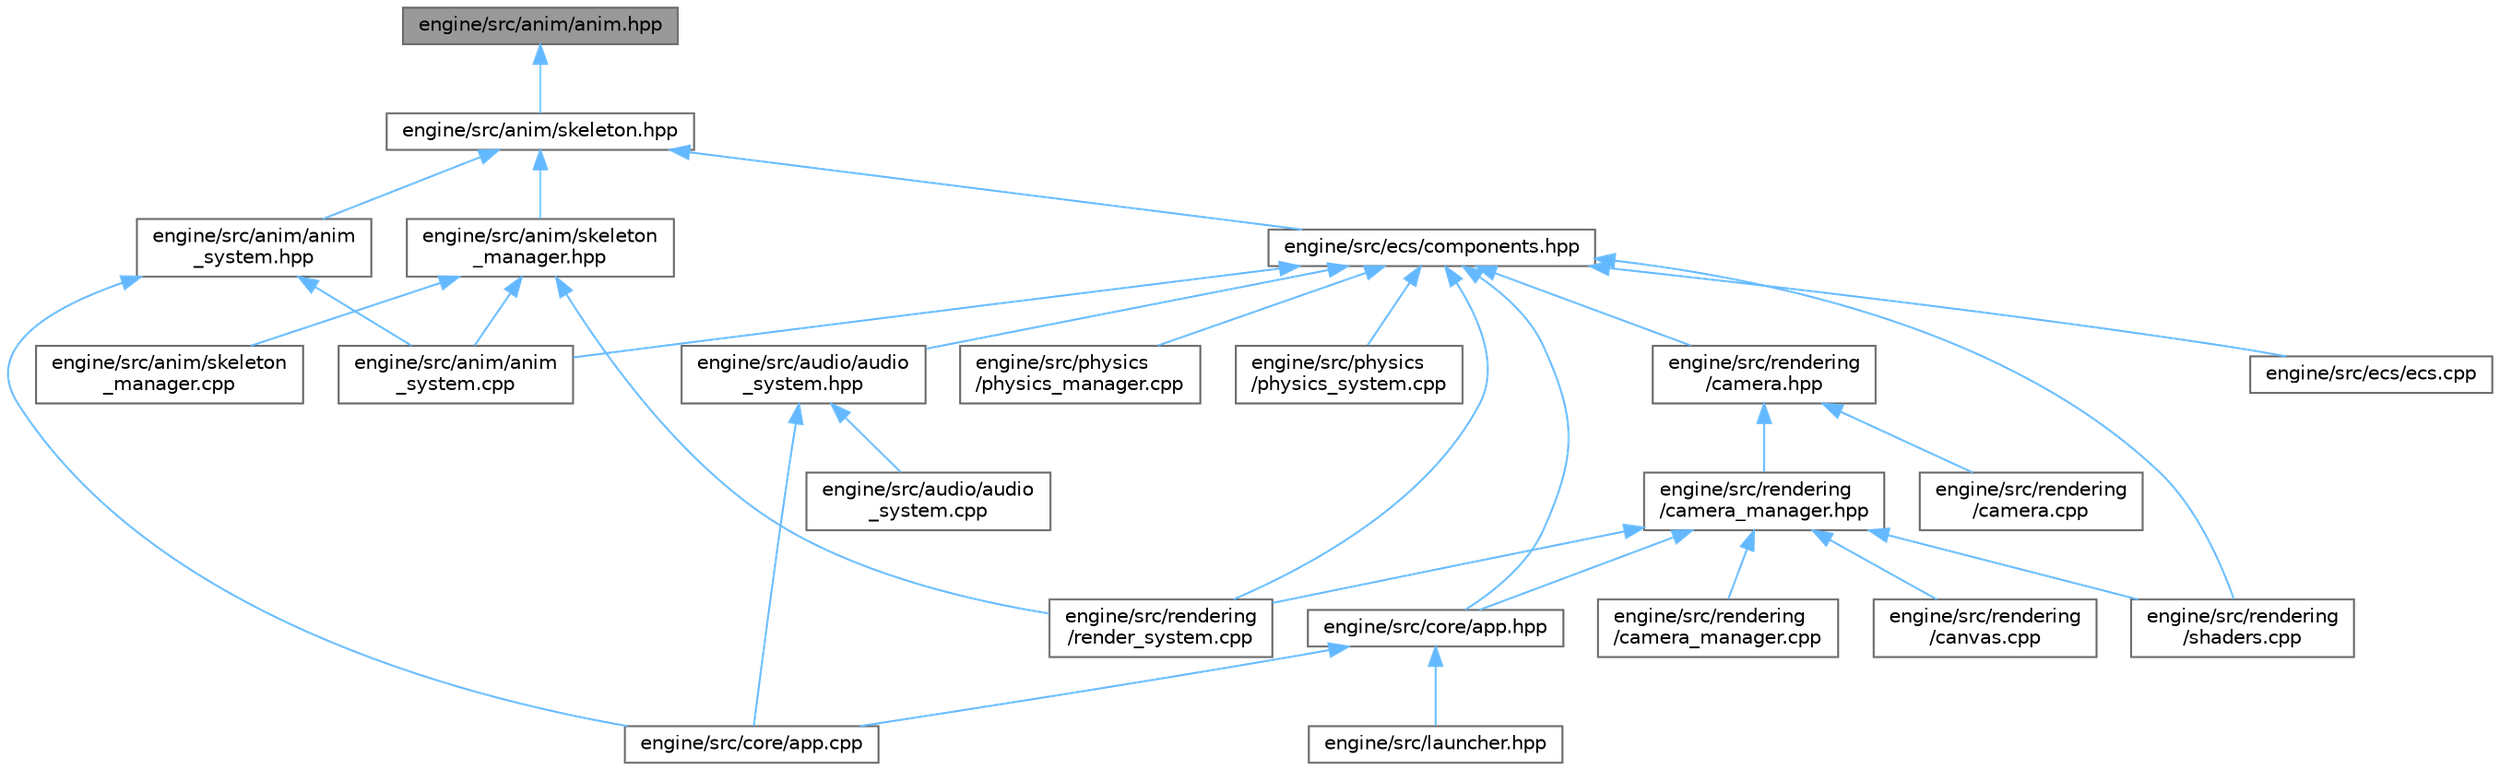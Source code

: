 digraph "engine/src/anim/anim.hpp"
{
 // LATEX_PDF_SIZE
  bgcolor="transparent";
  edge [fontname=Helvetica,fontsize=10,labelfontname=Helvetica,labelfontsize=10];
  node [fontname=Helvetica,fontsize=10,shape=box,height=0.2,width=0.4];
  Node1 [id="Node000001",label="engine/src/anim/anim.hpp",height=0.2,width=0.4,color="gray40", fillcolor="grey60", style="filled", fontcolor="black",tooltip=" "];
  Node1 -> Node2 [id="edge59_Node000001_Node000002",dir="back",color="steelblue1",style="solid",tooltip=" "];
  Node2 [id="Node000002",label="engine/src/anim/skeleton.hpp",height=0.2,width=0.4,color="grey40", fillcolor="white", style="filled",URL="$skeleton_8hpp.html",tooltip=" "];
  Node2 -> Node3 [id="edge60_Node000002_Node000003",dir="back",color="steelblue1",style="solid",tooltip=" "];
  Node3 [id="Node000003",label="engine/src/anim/anim\l_system.hpp",height=0.2,width=0.4,color="grey40", fillcolor="white", style="filled",URL="$anim__system_8hpp.html",tooltip=" "];
  Node3 -> Node4 [id="edge61_Node000003_Node000004",dir="back",color="steelblue1",style="solid",tooltip=" "];
  Node4 [id="Node000004",label="engine/src/anim/anim\l_system.cpp",height=0.2,width=0.4,color="grey40", fillcolor="white", style="filled",URL="$anim__system_8cpp.html",tooltip=" "];
  Node3 -> Node5 [id="edge62_Node000003_Node000005",dir="back",color="steelblue1",style="solid",tooltip=" "];
  Node5 [id="Node000005",label="engine/src/core/app.cpp",height=0.2,width=0.4,color="grey40", fillcolor="white", style="filled",URL="$app_8cpp.html",tooltip=" "];
  Node2 -> Node6 [id="edge63_Node000002_Node000006",dir="back",color="steelblue1",style="solid",tooltip=" "];
  Node6 [id="Node000006",label="engine/src/anim/skeleton\l_manager.hpp",height=0.2,width=0.4,color="grey40", fillcolor="white", style="filled",URL="$skeleton__manager_8hpp.html",tooltip=" "];
  Node6 -> Node4 [id="edge64_Node000006_Node000004",dir="back",color="steelblue1",style="solid",tooltip=" "];
  Node6 -> Node7 [id="edge65_Node000006_Node000007",dir="back",color="steelblue1",style="solid",tooltip=" "];
  Node7 [id="Node000007",label="engine/src/anim/skeleton\l_manager.cpp",height=0.2,width=0.4,color="grey40", fillcolor="white", style="filled",URL="$skeleton__manager_8cpp.html",tooltip=" "];
  Node6 -> Node8 [id="edge66_Node000006_Node000008",dir="back",color="steelblue1",style="solid",tooltip=" "];
  Node8 [id="Node000008",label="engine/src/rendering\l/render_system.cpp",height=0.2,width=0.4,color="grey40", fillcolor="white", style="filled",URL="$render__system_8cpp.html",tooltip=" "];
  Node2 -> Node9 [id="edge67_Node000002_Node000009",dir="back",color="steelblue1",style="solid",tooltip=" "];
  Node9 [id="Node000009",label="engine/src/ecs/components.hpp",height=0.2,width=0.4,color="grey40", fillcolor="white", style="filled",URL="$components_8hpp.html",tooltip=" "];
  Node9 -> Node4 [id="edge68_Node000009_Node000004",dir="back",color="steelblue1",style="solid",tooltip=" "];
  Node9 -> Node10 [id="edge69_Node000009_Node000010",dir="back",color="steelblue1",style="solid",tooltip=" "];
  Node10 [id="Node000010",label="engine/src/audio/audio\l_system.hpp",height=0.2,width=0.4,color="grey40", fillcolor="white", style="filled",URL="$audio__system_8hpp.html",tooltip=" "];
  Node10 -> Node11 [id="edge70_Node000010_Node000011",dir="back",color="steelblue1",style="solid",tooltip=" "];
  Node11 [id="Node000011",label="engine/src/audio/audio\l_system.cpp",height=0.2,width=0.4,color="grey40", fillcolor="white", style="filled",URL="$audio__system_8cpp.html",tooltip=" "];
  Node10 -> Node5 [id="edge71_Node000010_Node000005",dir="back",color="steelblue1",style="solid",tooltip=" "];
  Node9 -> Node12 [id="edge72_Node000009_Node000012",dir="back",color="steelblue1",style="solid",tooltip=" "];
  Node12 [id="Node000012",label="engine/src/core/app.hpp",height=0.2,width=0.4,color="grey40", fillcolor="white", style="filled",URL="$app_8hpp.html",tooltip=" "];
  Node12 -> Node5 [id="edge73_Node000012_Node000005",dir="back",color="steelblue1",style="solid",tooltip=" "];
  Node12 -> Node13 [id="edge74_Node000012_Node000013",dir="back",color="steelblue1",style="solid",tooltip=" "];
  Node13 [id="Node000013",label="engine/src/launcher.hpp",height=0.2,width=0.4,color="grey40", fillcolor="white", style="filled",URL="$launcher_8hpp.html",tooltip=" "];
  Node9 -> Node14 [id="edge75_Node000009_Node000014",dir="back",color="steelblue1",style="solid",tooltip=" "];
  Node14 [id="Node000014",label="engine/src/ecs/ecs.cpp",height=0.2,width=0.4,color="grey40", fillcolor="white", style="filled",URL="$ecs_8cpp.html",tooltip=" "];
  Node9 -> Node15 [id="edge76_Node000009_Node000015",dir="back",color="steelblue1",style="solid",tooltip=" "];
  Node15 [id="Node000015",label="engine/src/physics\l/physics_manager.cpp",height=0.2,width=0.4,color="grey40", fillcolor="white", style="filled",URL="$physics__manager_8cpp.html",tooltip=" "];
  Node9 -> Node16 [id="edge77_Node000009_Node000016",dir="back",color="steelblue1",style="solid",tooltip=" "];
  Node16 [id="Node000016",label="engine/src/physics\l/physics_system.cpp",height=0.2,width=0.4,color="grey40", fillcolor="white", style="filled",URL="$physics__system_8cpp.html",tooltip=" "];
  Node9 -> Node17 [id="edge78_Node000009_Node000017",dir="back",color="steelblue1",style="solid",tooltip=" "];
  Node17 [id="Node000017",label="engine/src/rendering\l/camera.hpp",height=0.2,width=0.4,color="grey40", fillcolor="white", style="filled",URL="$camera_8hpp.html",tooltip=" "];
  Node17 -> Node18 [id="edge79_Node000017_Node000018",dir="back",color="steelblue1",style="solid",tooltip=" "];
  Node18 [id="Node000018",label="engine/src/rendering\l/camera.cpp",height=0.2,width=0.4,color="grey40", fillcolor="white", style="filled",URL="$camera_8cpp.html",tooltip=" "];
  Node17 -> Node19 [id="edge80_Node000017_Node000019",dir="back",color="steelblue1",style="solid",tooltip=" "];
  Node19 [id="Node000019",label="engine/src/rendering\l/camera_manager.hpp",height=0.2,width=0.4,color="grey40", fillcolor="white", style="filled",URL="$camera__manager_8hpp.html",tooltip=" "];
  Node19 -> Node12 [id="edge81_Node000019_Node000012",dir="back",color="steelblue1",style="solid",tooltip=" "];
  Node19 -> Node20 [id="edge82_Node000019_Node000020",dir="back",color="steelblue1",style="solid",tooltip=" "];
  Node20 [id="Node000020",label="engine/src/rendering\l/camera_manager.cpp",height=0.2,width=0.4,color="grey40", fillcolor="white", style="filled",URL="$camera__manager_8cpp.html",tooltip=" "];
  Node19 -> Node21 [id="edge83_Node000019_Node000021",dir="back",color="steelblue1",style="solid",tooltip=" "];
  Node21 [id="Node000021",label="engine/src/rendering\l/canvas.cpp",height=0.2,width=0.4,color="grey40", fillcolor="white", style="filled",URL="$canvas_8cpp.html",tooltip=" "];
  Node19 -> Node8 [id="edge84_Node000019_Node000008",dir="back",color="steelblue1",style="solid",tooltip=" "];
  Node19 -> Node22 [id="edge85_Node000019_Node000022",dir="back",color="steelblue1",style="solid",tooltip=" "];
  Node22 [id="Node000022",label="engine/src/rendering\l/shaders.cpp",height=0.2,width=0.4,color="grey40", fillcolor="white", style="filled",URL="$shaders_8cpp.html",tooltip=" "];
  Node9 -> Node8 [id="edge86_Node000009_Node000008",dir="back",color="steelblue1",style="solid",tooltip=" "];
  Node9 -> Node22 [id="edge87_Node000009_Node000022",dir="back",color="steelblue1",style="solid",tooltip=" "];
}

